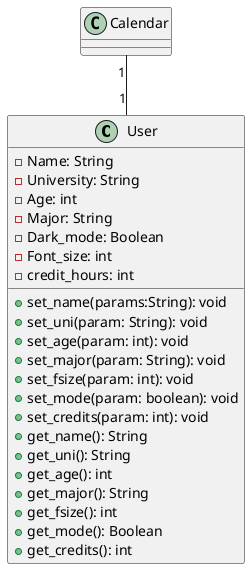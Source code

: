 @startuml

class User {
  -Name: String
  -University: String
  -Age: int
  -Major: String
  -Dark_mode: Boolean
  -Font_size: int
  -credit_hours: int
  +set_name(params:String): void
  +set_uni(param: String): void
  +set_age(param: int): void
  +set_major(param: String): void
  +set_fsize(param: int): void
  +set_mode(param: boolean): void
  +set_credits(param: int): void
  +get_name(): String
  +get_uni(): String
  +get_age(): int
  +get_major(): String
  +get_fsize(): int
  +get_mode(): Boolean
  +get_credits(): int
 
}

class Calendar{
  
}

Calendar "1" -- "1" User



@enduml
